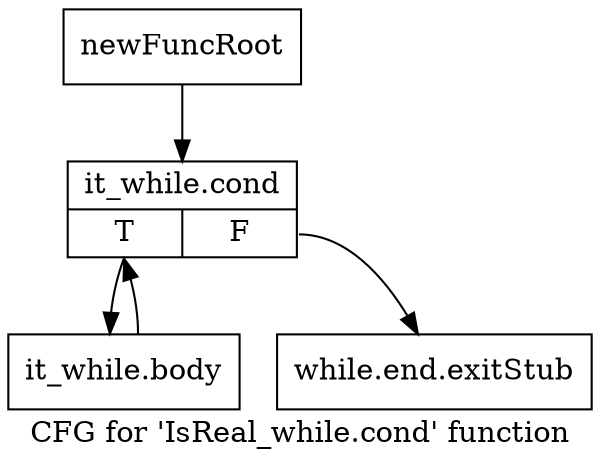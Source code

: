 digraph "CFG for 'IsReal_while.cond' function" {
	label="CFG for 'IsReal_while.cond' function";

	Node0x34ed7b0 [shape=record,label="{newFuncRoot}"];
	Node0x34ed7b0 -> Node0x34ed850;
	Node0x34ed800 [shape=record,label="{while.end.exitStub}"];
	Node0x34ed850 [shape=record,label="{it_while.cond|{<s0>T|<s1>F}}"];
	Node0x34ed850:s0 -> Node0x34ed8a0;
	Node0x34ed850:s1 -> Node0x34ed800;
	Node0x34ed8a0 [shape=record,label="{it_while.body}"];
	Node0x34ed8a0 -> Node0x34ed850;
}
